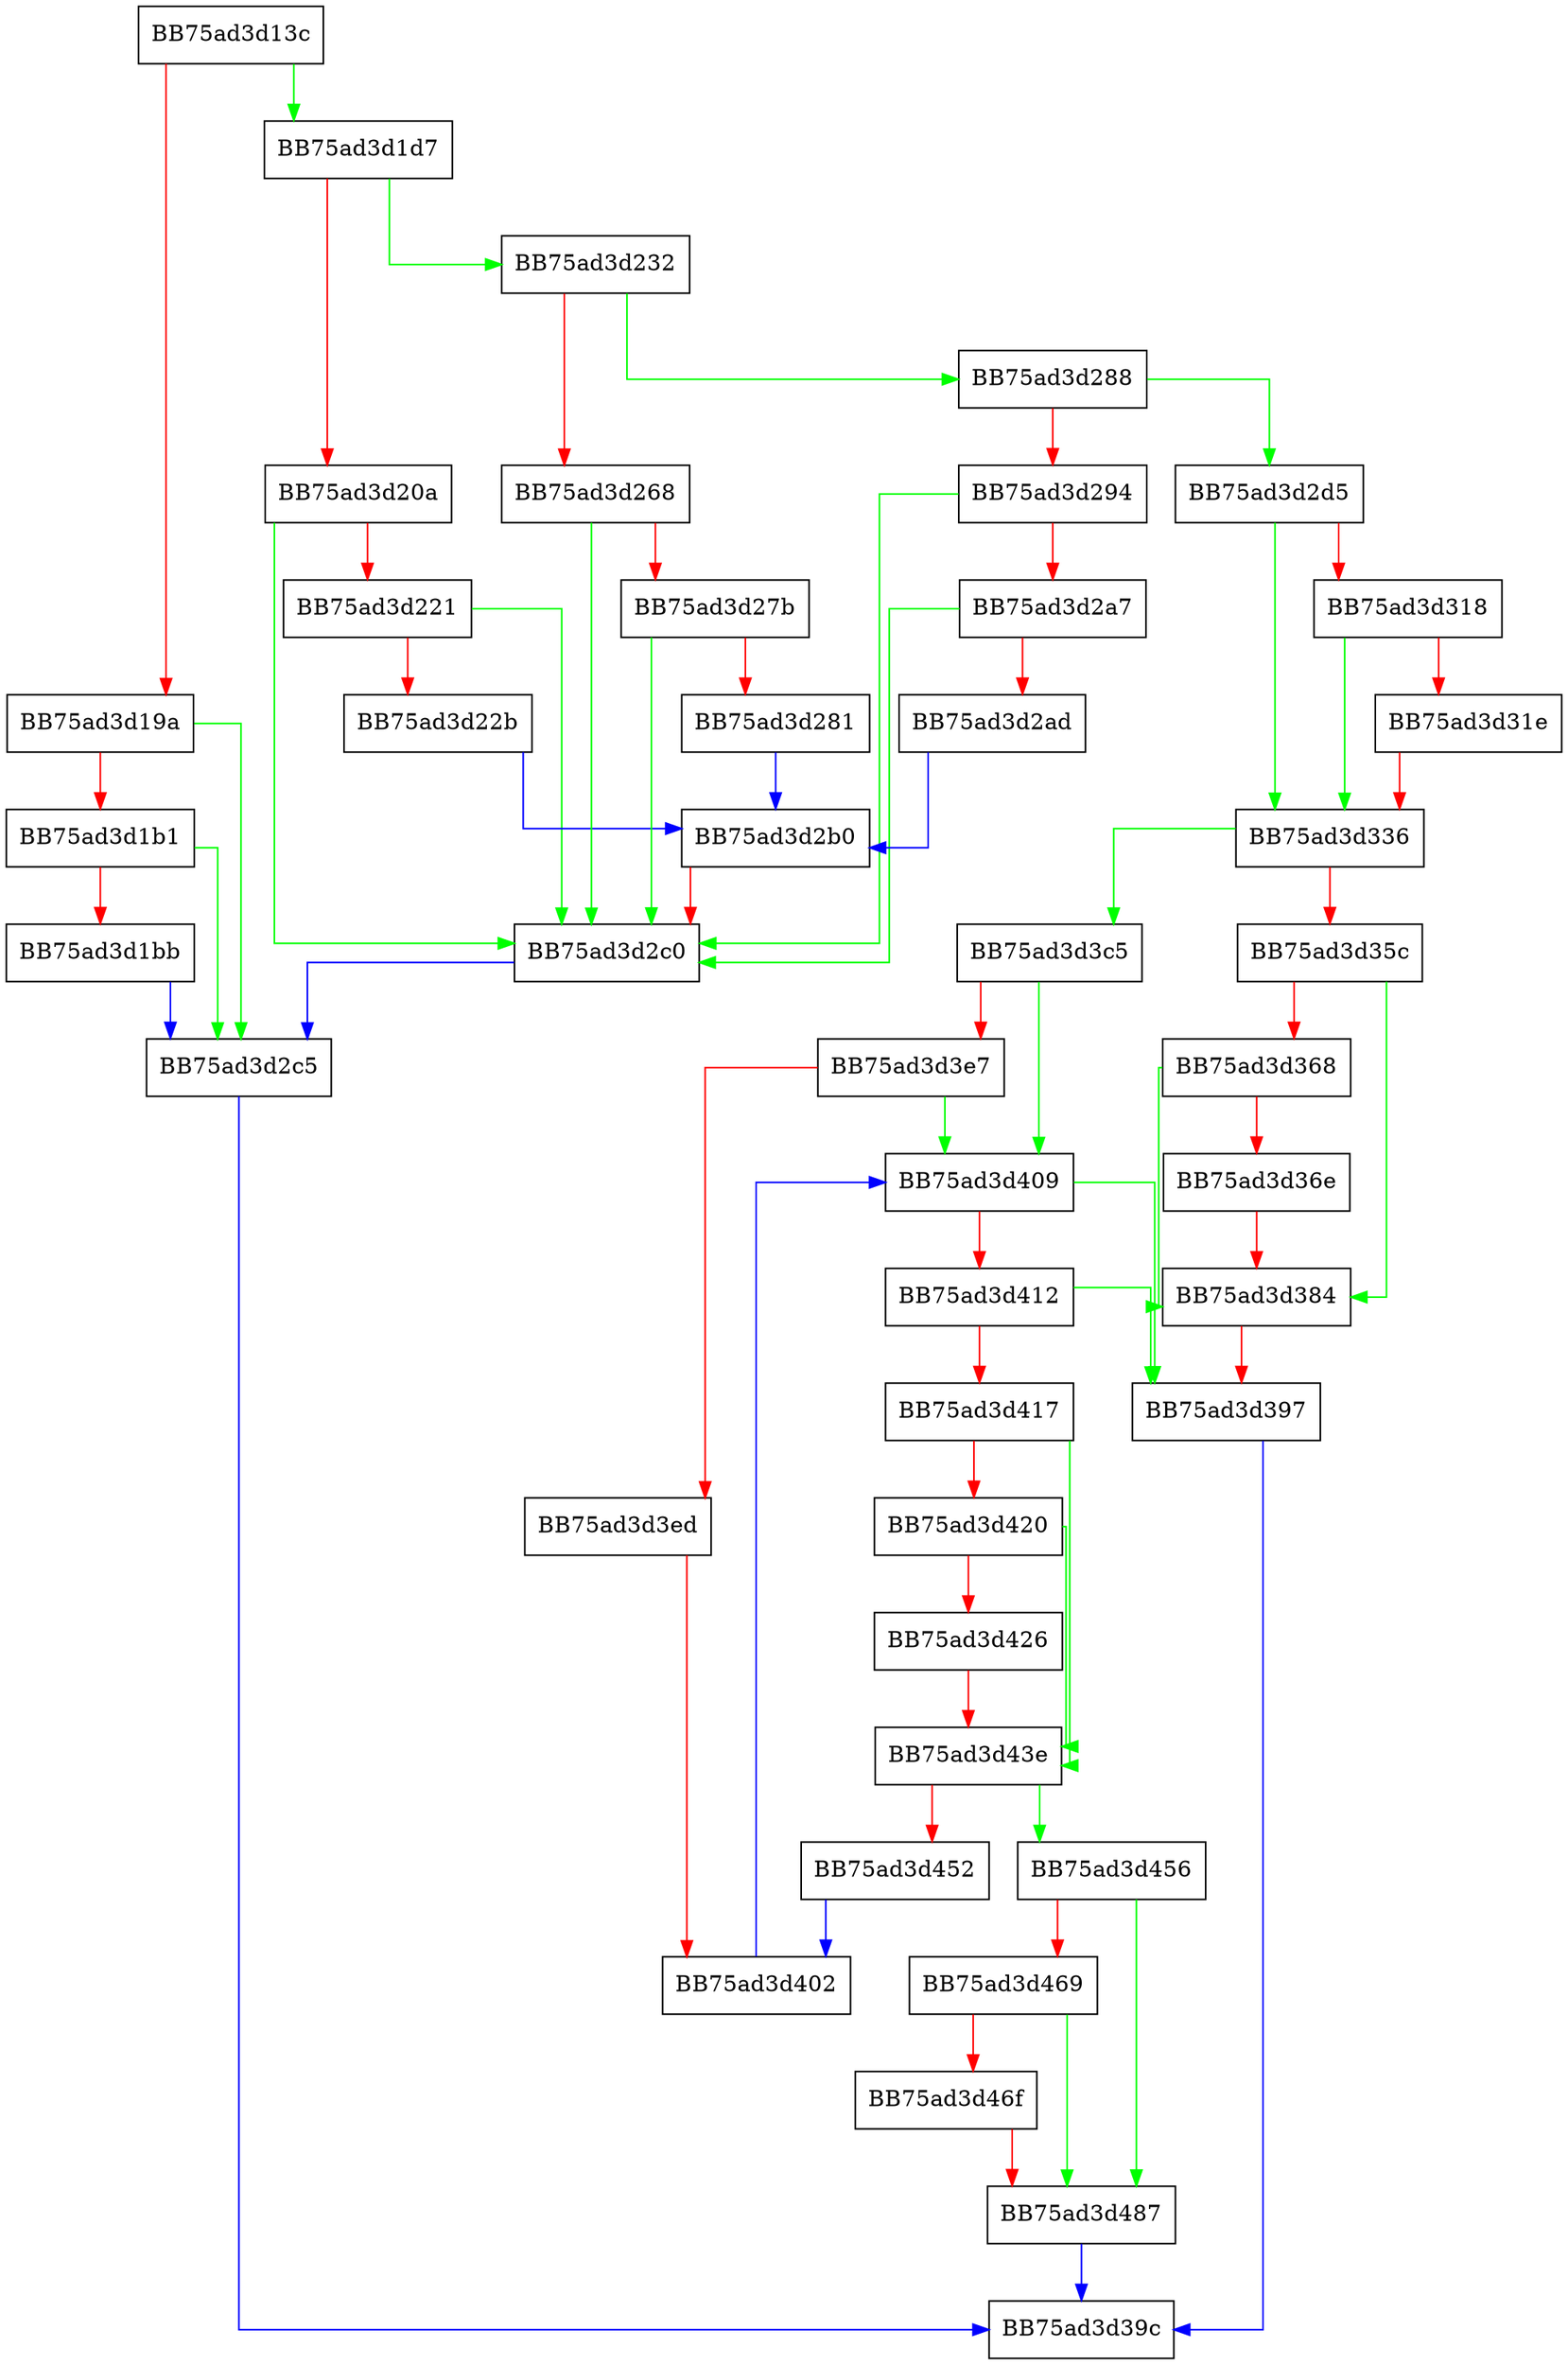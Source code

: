 digraph FindObpRootDirectoryObjectKSL {
  node [shape="box"];
  graph [splines=ortho];
  BB75ad3d13c -> BB75ad3d1d7 [color="green"];
  BB75ad3d13c -> BB75ad3d19a [color="red"];
  BB75ad3d19a -> BB75ad3d2c5 [color="green"];
  BB75ad3d19a -> BB75ad3d1b1 [color="red"];
  BB75ad3d1b1 -> BB75ad3d2c5 [color="green"];
  BB75ad3d1b1 -> BB75ad3d1bb [color="red"];
  BB75ad3d1bb -> BB75ad3d2c5 [color="blue"];
  BB75ad3d1d7 -> BB75ad3d232 [color="green"];
  BB75ad3d1d7 -> BB75ad3d20a [color="red"];
  BB75ad3d20a -> BB75ad3d2c0 [color="green"];
  BB75ad3d20a -> BB75ad3d221 [color="red"];
  BB75ad3d221 -> BB75ad3d2c0 [color="green"];
  BB75ad3d221 -> BB75ad3d22b [color="red"];
  BB75ad3d22b -> BB75ad3d2b0 [color="blue"];
  BB75ad3d232 -> BB75ad3d288 [color="green"];
  BB75ad3d232 -> BB75ad3d268 [color="red"];
  BB75ad3d268 -> BB75ad3d2c0 [color="green"];
  BB75ad3d268 -> BB75ad3d27b [color="red"];
  BB75ad3d27b -> BB75ad3d2c0 [color="green"];
  BB75ad3d27b -> BB75ad3d281 [color="red"];
  BB75ad3d281 -> BB75ad3d2b0 [color="blue"];
  BB75ad3d288 -> BB75ad3d2d5 [color="green"];
  BB75ad3d288 -> BB75ad3d294 [color="red"];
  BB75ad3d294 -> BB75ad3d2c0 [color="green"];
  BB75ad3d294 -> BB75ad3d2a7 [color="red"];
  BB75ad3d2a7 -> BB75ad3d2c0 [color="green"];
  BB75ad3d2a7 -> BB75ad3d2ad [color="red"];
  BB75ad3d2ad -> BB75ad3d2b0 [color="blue"];
  BB75ad3d2b0 -> BB75ad3d2c0 [color="red"];
  BB75ad3d2c0 -> BB75ad3d2c5 [color="blue"];
  BB75ad3d2c5 -> BB75ad3d39c [color="blue"];
  BB75ad3d2d5 -> BB75ad3d336 [color="green"];
  BB75ad3d2d5 -> BB75ad3d318 [color="red"];
  BB75ad3d318 -> BB75ad3d336 [color="green"];
  BB75ad3d318 -> BB75ad3d31e [color="red"];
  BB75ad3d31e -> BB75ad3d336 [color="red"];
  BB75ad3d336 -> BB75ad3d3c5 [color="green"];
  BB75ad3d336 -> BB75ad3d35c [color="red"];
  BB75ad3d35c -> BB75ad3d384 [color="green"];
  BB75ad3d35c -> BB75ad3d368 [color="red"];
  BB75ad3d368 -> BB75ad3d384 [color="green"];
  BB75ad3d368 -> BB75ad3d36e [color="red"];
  BB75ad3d36e -> BB75ad3d384 [color="red"];
  BB75ad3d384 -> BB75ad3d397 [color="red"];
  BB75ad3d397 -> BB75ad3d39c [color="blue"];
  BB75ad3d3c5 -> BB75ad3d409 [color="green"];
  BB75ad3d3c5 -> BB75ad3d3e7 [color="red"];
  BB75ad3d3e7 -> BB75ad3d409 [color="green"];
  BB75ad3d3e7 -> BB75ad3d3ed [color="red"];
  BB75ad3d3ed -> BB75ad3d402 [color="red"];
  BB75ad3d402 -> BB75ad3d409 [color="blue"];
  BB75ad3d409 -> BB75ad3d397 [color="green"];
  BB75ad3d409 -> BB75ad3d412 [color="red"];
  BB75ad3d412 -> BB75ad3d397 [color="green"];
  BB75ad3d412 -> BB75ad3d417 [color="red"];
  BB75ad3d417 -> BB75ad3d43e [color="green"];
  BB75ad3d417 -> BB75ad3d420 [color="red"];
  BB75ad3d420 -> BB75ad3d43e [color="green"];
  BB75ad3d420 -> BB75ad3d426 [color="red"];
  BB75ad3d426 -> BB75ad3d43e [color="red"];
  BB75ad3d43e -> BB75ad3d456 [color="green"];
  BB75ad3d43e -> BB75ad3d452 [color="red"];
  BB75ad3d452 -> BB75ad3d402 [color="blue"];
  BB75ad3d456 -> BB75ad3d487 [color="green"];
  BB75ad3d456 -> BB75ad3d469 [color="red"];
  BB75ad3d469 -> BB75ad3d487 [color="green"];
  BB75ad3d469 -> BB75ad3d46f [color="red"];
  BB75ad3d46f -> BB75ad3d487 [color="red"];
  BB75ad3d487 -> BB75ad3d39c [color="blue"];
}